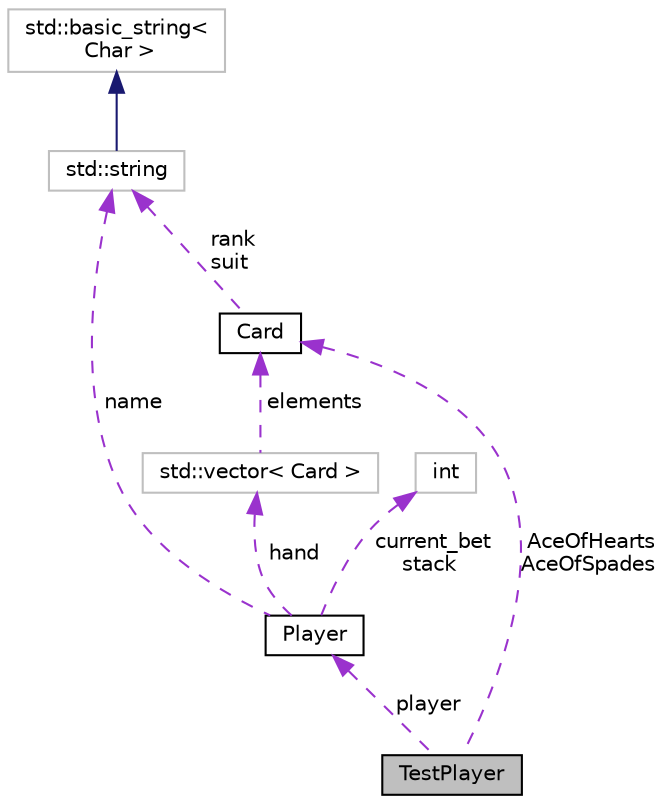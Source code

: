 digraph "TestPlayer"
{
 // INTERACTIVE_SVG=YES
 // LATEX_PDF_SIZE
  edge [fontname="Helvetica",fontsize="10",labelfontname="Helvetica",labelfontsize="10"];
  node [fontname="Helvetica",fontsize="10",shape=record];
  Node1 [label="TestPlayer",height=0.2,width=0.4,color="black", fillcolor="grey75", style="filled", fontcolor="black",tooltip=" "];
  Node2 -> Node1 [dir="back",color="darkorchid3",fontsize="10",style="dashed",label=" player" ,fontname="Helvetica"];
  Node2 [label="Player",height=0.2,width=0.4,color="black", fillcolor="white", style="filled",URL="$class_player.html",tooltip="Represents a player in the poker game."];
  Node3 -> Node2 [dir="back",color="darkorchid3",fontsize="10",style="dashed",label=" hand" ,fontname="Helvetica"];
  Node3 [label="std::vector\< Card \>",height=0.2,width=0.4,color="grey75", fillcolor="white", style="filled",tooltip=" "];
  Node4 -> Node3 [dir="back",color="darkorchid3",fontsize="10",style="dashed",label=" elements" ,fontname="Helvetica"];
  Node4 [label="Card",height=0.2,width=0.4,color="black", fillcolor="white", style="filled",URL="$class_card.html",tooltip="Represents a single card in a deck of cards. Each card has a suit and a rank."];
  Node5 -> Node4 [dir="back",color="darkorchid3",fontsize="10",style="dashed",label=" rank\nsuit" ,fontname="Helvetica"];
  Node5 [label="std::string",height=0.2,width=0.4,color="grey75", fillcolor="white", style="filled",tooltip=" "];
  Node6 -> Node5 [dir="back",color="midnightblue",fontsize="10",style="solid",fontname="Helvetica"];
  Node6 [label="std::basic_string\<\l Char \>",height=0.2,width=0.4,color="grey75", fillcolor="white", style="filled",tooltip=" "];
  Node7 -> Node2 [dir="back",color="darkorchid3",fontsize="10",style="dashed",label=" current_bet\nstack" ,fontname="Helvetica"];
  Node7 [label="int",height=0.2,width=0.4,color="grey75", fillcolor="white", style="filled",tooltip=" "];
  Node5 -> Node2 [dir="back",color="darkorchid3",fontsize="10",style="dashed",label=" name" ,fontname="Helvetica"];
  Node4 -> Node1 [dir="back",color="darkorchid3",fontsize="10",style="dashed",label=" AceOfHearts\nAceOfSpades" ,fontname="Helvetica"];
}
